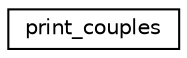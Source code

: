 digraph "Graphical Class Hierarchy"
{
  edge [fontname="Helvetica",fontsize="10",labelfontname="Helvetica",labelfontsize="10"];
  node [fontname="Helvetica",fontsize="10",shape=record];
  rankdir="LR";
  Node1 [label="print_couples",height=0.2,width=0.4,color="black", fillcolor="white", style="filled",URL="$classprint__couples.html"];
}
